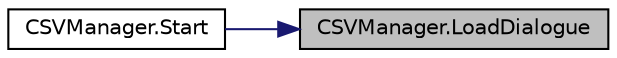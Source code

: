 digraph "CSVManager.LoadDialogue"
{
 // LATEX_PDF_SIZE
  edge [fontname="Helvetica",fontsize="10",labelfontname="Helvetica",labelfontsize="10"];
  node [fontname="Helvetica",fontsize="10",shape=record];
  rankdir="RL";
  Node1 [label="CSVManager.LoadDialogue",height=0.2,width=0.4,color="black", fillcolor="grey75", style="filled", fontcolor="black",tooltip=" "];
  Node1 -> Node2 [dir="back",color="midnightblue",fontsize="10",style="solid"];
  Node2 [label="CSVManager.Start",height=0.2,width=0.4,color="black", fillcolor="white", style="filled",URL="$class_c_s_v_manager.html#ac3bf900701c7b8e3f3bd8b3bdb78a378",tooltip=" "];
}
